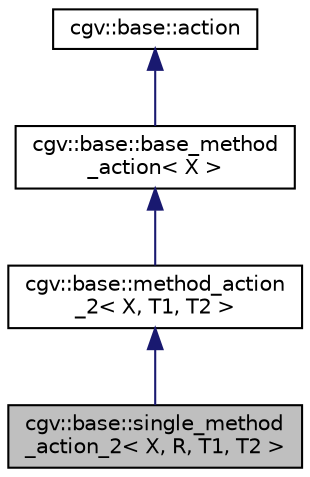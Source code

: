digraph "cgv::base::single_method_action_2&lt; X, R, T1, T2 &gt;"
{
  bgcolor="transparent";
  edge [fontname="Helvetica",fontsize="10",labelfontname="Helvetica",labelfontsize="10"];
  node [fontname="Helvetica",fontsize="10",shape=record];
  Node1 [label="cgv::base::single_method\l_action_2\< X, R, T1, T2 \>",height=0.2,width=0.4,color="black", fillcolor="grey75", style="filled", fontcolor="black"];
  Node2 -> Node1 [dir="back",color="midnightblue",fontsize="10",style="solid",fontname="Helvetica"];
  Node2 [label="cgv::base::method_action\l_2\< X, T1, T2 \>",height=0.2,width=0.4,color="black",URL="$a00038.html"];
  Node3 -> Node2 [dir="back",color="midnightblue",fontsize="10",style="solid",fontname="Helvetica"];
  Node3 [label="cgv::base::base_method\l_action\< X \>",height=0.2,width=0.4,color="black",URL="$a00021.html"];
  Node4 -> Node3 [dir="back",color="midnightblue",fontsize="10",style="solid",fontname="Helvetica"];
  Node4 [label="cgv::base::action",height=0.2,width=0.4,color="black",URL="$a00016.html"];
}
